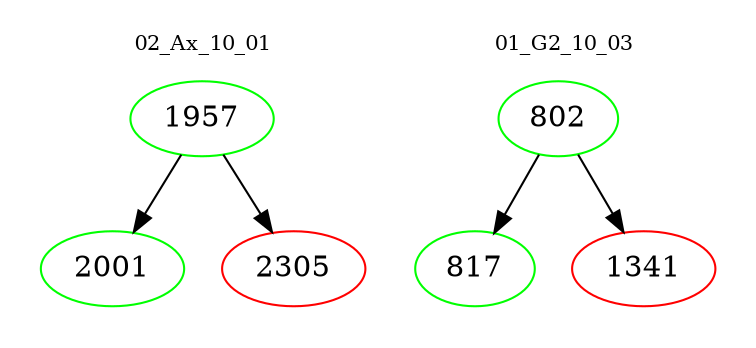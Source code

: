 digraph{
subgraph cluster_0 {
color = white
label = "02_Ax_10_01";
fontsize=10;
T0_1957 [label="1957", color="green"]
T0_1957 -> T0_2001 [color="black"]
T0_2001 [label="2001", color="green"]
T0_1957 -> T0_2305 [color="black"]
T0_2305 [label="2305", color="red"]
}
subgraph cluster_1 {
color = white
label = "01_G2_10_03";
fontsize=10;
T1_802 [label="802", color="green"]
T1_802 -> T1_817 [color="black"]
T1_817 [label="817", color="green"]
T1_802 -> T1_1341 [color="black"]
T1_1341 [label="1341", color="red"]
}
}
